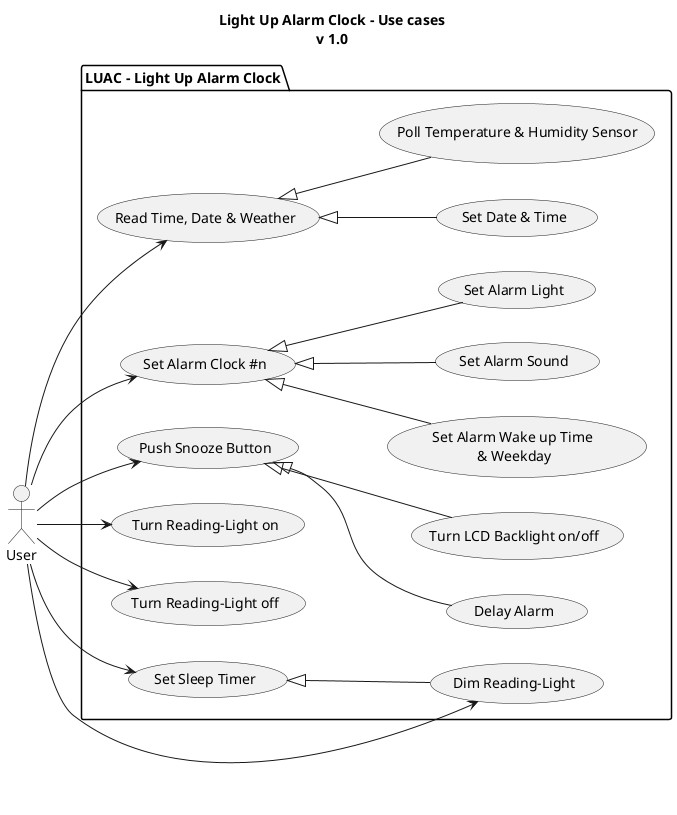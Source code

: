 @startuml
title
    Light Up Alarm Clock - Use cases
    v 1.0
end title

:User: as user
package "LUAC - Light Up Alarm Clock" {
    (Set Date & Time) as (SetDateTime)
    (Poll Temperature & Humidity Sensor) as (PollSensor)
    (Read Time, Date & Weather) as (Idle)
    (Set Alarm Clock #n) as (SetAl)
    (Set Alarm Wake up Time \n& Weekday) as (SetAlTime)
    (Set Alarm Sound) as (SetAlSound)
    (Set Alarm Light) as (SetAlLight)
    (Push Snooze Button) as (SnoozeBtn)
    (Delay Alarm) as (DelayAl)
    (Turn Reading-Light on) as (LightOn)
    (Turn Reading-Light off) as (LightOff)
    (Turn LCD Backlight on/off) as (LcdLightOnOff)
    (Dim Reading-Light) as (LightDim)
    (Set Sleep Timer) as (Sleep)

    left to right direction
    user --> (Idle)
    (Idle) <|-- (SetDateTime)
    (Idle) <|-- (PollSensor)
    user --> (SetAl)
    (SetAl) <|-- (SetAlTime)
    (SetAl) <|-- (SetAlSound)
    (SetAl) <|-- (SetAlLight)
    (SnoozeBtn) <|-- (LcdLightOnOff)
    (SnoozeBtn) <|-- (DelayAl)
    (Sleep) <|-- (LightDim)
    user --> (LightOn)
    user --> (LightOff)
    user --> (LightDim)
    user --> (SnoozeBtn)
    user --> (Sleep)
}
@enduml